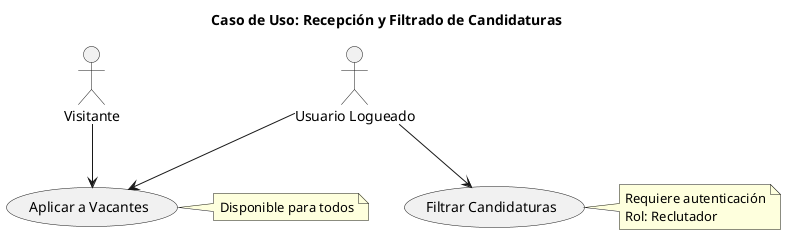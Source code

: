 @startuml
title Caso de Uso: Recepción y Filtrado de Candidaturas

actor "Visitante" as Visitor
actor "Usuario Logueado" as LoggedUser

usecase "Aplicar a Vacantes" as UC_Aplicar
usecase "Filtrar Candidaturas" as UC_Filtrar

Visitor --> UC_Aplicar
LoggedUser --> UC_Aplicar
LoggedUser --> UC_Filtrar

note right of UC_Aplicar
  Disponible para todos
end note

note right of UC_Filtrar
  Requiere autenticación
  Rol: Reclutador
end note

@enduml